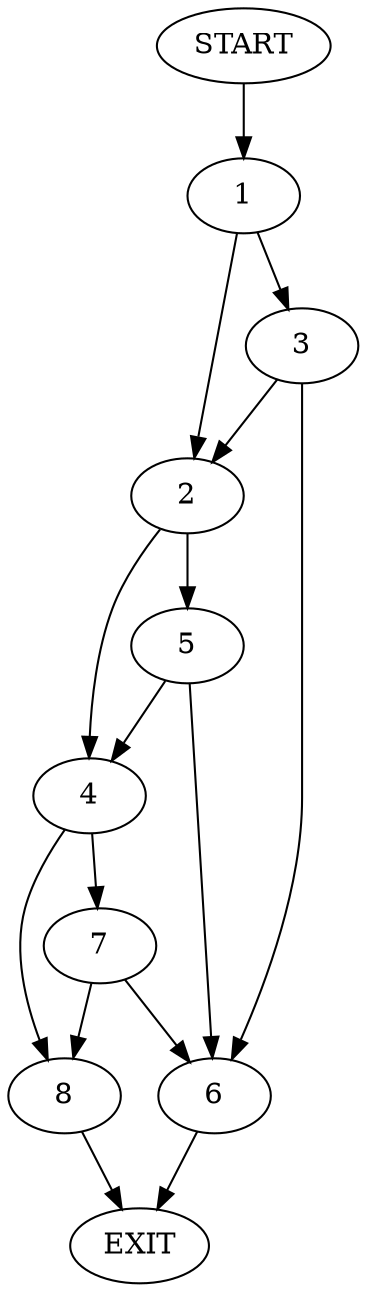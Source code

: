 digraph {
0 [label="START"]
9 [label="EXIT"]
0 -> 1
1 -> 2
1 -> 3
2 -> 4
2 -> 5
3 -> 6
3 -> 2
6 -> 9
5 -> 6
5 -> 4
4 -> 7
4 -> 8
7 -> 6
7 -> 8
8 -> 9
}
